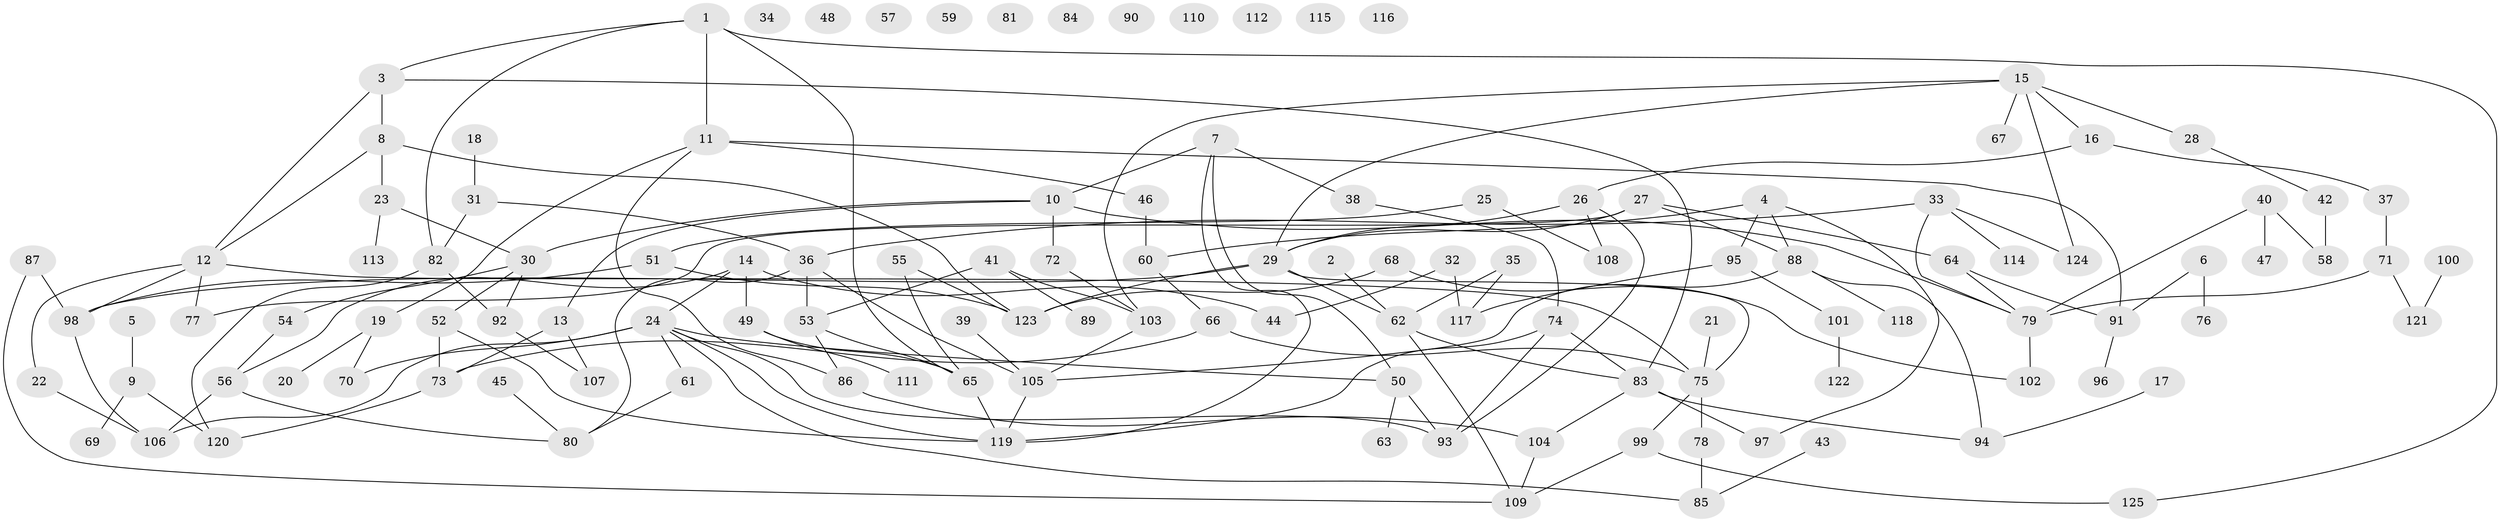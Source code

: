 // coarse degree distribution, {2: 0.2222222222222222, 5: 0.1111111111111111, 4: 0.1111111111111111, 8: 0.07407407407407407, 6: 0.14814814814814814, 7: 0.1111111111111111, 3: 0.07407407407407407, 9: 0.037037037037037035, 1: 0.1111111111111111}
// Generated by graph-tools (version 1.1) at 2025/35/03/04/25 23:35:57]
// undirected, 125 vertices, 169 edges
graph export_dot {
  node [color=gray90,style=filled];
  1;
  2;
  3;
  4;
  5;
  6;
  7;
  8;
  9;
  10;
  11;
  12;
  13;
  14;
  15;
  16;
  17;
  18;
  19;
  20;
  21;
  22;
  23;
  24;
  25;
  26;
  27;
  28;
  29;
  30;
  31;
  32;
  33;
  34;
  35;
  36;
  37;
  38;
  39;
  40;
  41;
  42;
  43;
  44;
  45;
  46;
  47;
  48;
  49;
  50;
  51;
  52;
  53;
  54;
  55;
  56;
  57;
  58;
  59;
  60;
  61;
  62;
  63;
  64;
  65;
  66;
  67;
  68;
  69;
  70;
  71;
  72;
  73;
  74;
  75;
  76;
  77;
  78;
  79;
  80;
  81;
  82;
  83;
  84;
  85;
  86;
  87;
  88;
  89;
  90;
  91;
  92;
  93;
  94;
  95;
  96;
  97;
  98;
  99;
  100;
  101;
  102;
  103;
  104;
  105;
  106;
  107;
  108;
  109;
  110;
  111;
  112;
  113;
  114;
  115;
  116;
  117;
  118;
  119;
  120;
  121;
  122;
  123;
  124;
  125;
  1 -- 3;
  1 -- 11;
  1 -- 65;
  1 -- 82;
  1 -- 125;
  2 -- 62;
  3 -- 8;
  3 -- 12;
  3 -- 83;
  4 -- 60;
  4 -- 88;
  4 -- 95;
  4 -- 97;
  5 -- 9;
  6 -- 76;
  6 -- 91;
  7 -- 10;
  7 -- 38;
  7 -- 50;
  7 -- 119;
  8 -- 12;
  8 -- 23;
  8 -- 123;
  9 -- 69;
  9 -- 120;
  10 -- 13;
  10 -- 30;
  10 -- 72;
  10 -- 79;
  11 -- 19;
  11 -- 46;
  11 -- 86;
  11 -- 91;
  12 -- 22;
  12 -- 75;
  12 -- 77;
  12 -- 98;
  13 -- 73;
  13 -- 107;
  14 -- 24;
  14 -- 44;
  14 -- 49;
  14 -- 56;
  15 -- 16;
  15 -- 28;
  15 -- 29;
  15 -- 67;
  15 -- 103;
  15 -- 124;
  16 -- 26;
  16 -- 37;
  17 -- 94;
  18 -- 31;
  19 -- 20;
  19 -- 70;
  21 -- 75;
  22 -- 106;
  23 -- 30;
  23 -- 113;
  24 -- 50;
  24 -- 61;
  24 -- 70;
  24 -- 85;
  24 -- 93;
  24 -- 106;
  24 -- 119;
  25 -- 51;
  25 -- 108;
  26 -- 29;
  26 -- 93;
  26 -- 108;
  27 -- 29;
  27 -- 64;
  27 -- 77;
  27 -- 88;
  28 -- 42;
  29 -- 62;
  29 -- 75;
  29 -- 98;
  29 -- 123;
  30 -- 52;
  30 -- 54;
  30 -- 92;
  31 -- 36;
  31 -- 82;
  32 -- 44;
  32 -- 117;
  33 -- 36;
  33 -- 79;
  33 -- 114;
  33 -- 124;
  35 -- 62;
  35 -- 117;
  36 -- 53;
  36 -- 80;
  36 -- 105;
  37 -- 71;
  38 -- 74;
  39 -- 105;
  40 -- 47;
  40 -- 58;
  40 -- 79;
  41 -- 53;
  41 -- 89;
  41 -- 103;
  42 -- 58;
  43 -- 85;
  45 -- 80;
  46 -- 60;
  49 -- 65;
  49 -- 111;
  50 -- 63;
  50 -- 93;
  51 -- 98;
  51 -- 123;
  52 -- 73;
  52 -- 119;
  53 -- 65;
  53 -- 86;
  54 -- 56;
  55 -- 65;
  55 -- 123;
  56 -- 80;
  56 -- 106;
  60 -- 66;
  61 -- 80;
  62 -- 83;
  62 -- 109;
  64 -- 79;
  64 -- 91;
  65 -- 119;
  66 -- 73;
  66 -- 75;
  68 -- 102;
  68 -- 123;
  71 -- 79;
  71 -- 121;
  72 -- 103;
  73 -- 120;
  74 -- 83;
  74 -- 93;
  74 -- 119;
  75 -- 78;
  75 -- 99;
  78 -- 85;
  79 -- 102;
  82 -- 92;
  82 -- 120;
  83 -- 94;
  83 -- 97;
  83 -- 104;
  86 -- 104;
  87 -- 98;
  87 -- 109;
  88 -- 94;
  88 -- 105;
  88 -- 118;
  91 -- 96;
  92 -- 107;
  95 -- 101;
  95 -- 117;
  98 -- 106;
  99 -- 109;
  99 -- 125;
  100 -- 121;
  101 -- 122;
  103 -- 105;
  104 -- 109;
  105 -- 119;
}
